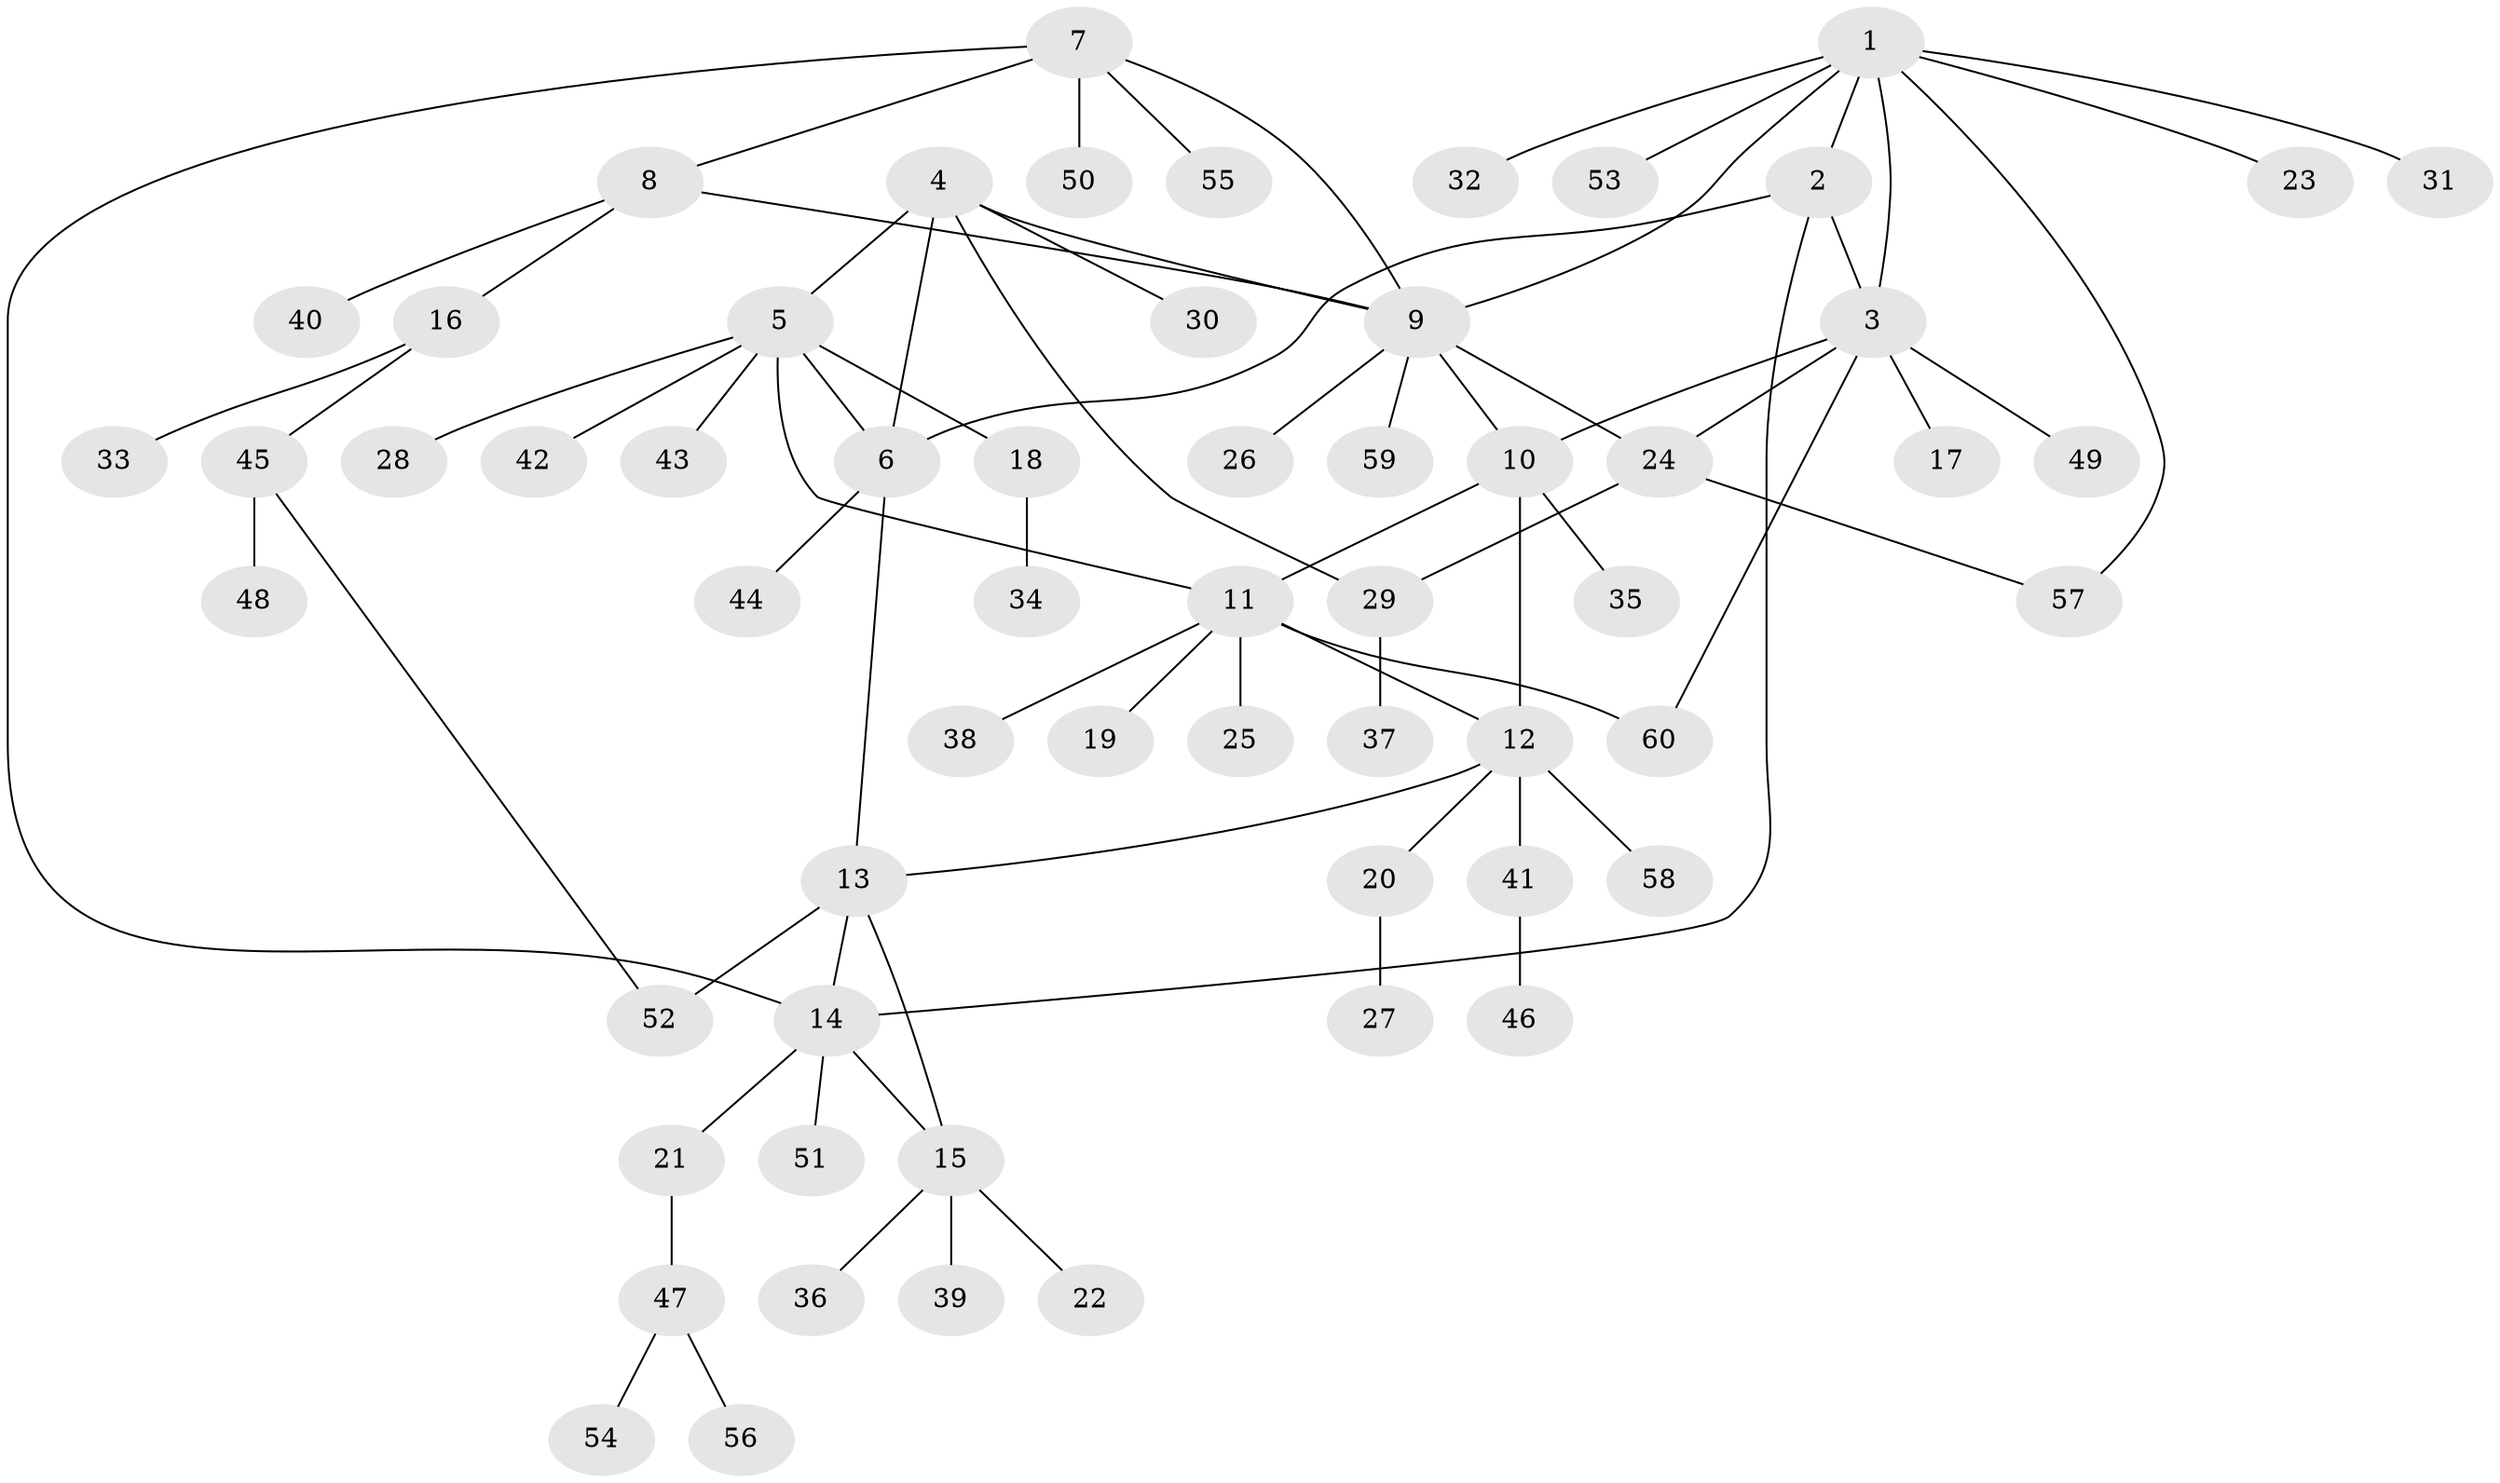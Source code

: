 // coarse degree distribution, {1: 0.7222222222222222, 2: 0.16666666666666666, 9: 0.05555555555555555, 8: 0.05555555555555555}
// Generated by graph-tools (version 1.1) at 2025/58/03/04/25 21:58:48]
// undirected, 60 vertices, 75 edges
graph export_dot {
graph [start="1"]
  node [color=gray90,style=filled];
  1;
  2;
  3;
  4;
  5;
  6;
  7;
  8;
  9;
  10;
  11;
  12;
  13;
  14;
  15;
  16;
  17;
  18;
  19;
  20;
  21;
  22;
  23;
  24;
  25;
  26;
  27;
  28;
  29;
  30;
  31;
  32;
  33;
  34;
  35;
  36;
  37;
  38;
  39;
  40;
  41;
  42;
  43;
  44;
  45;
  46;
  47;
  48;
  49;
  50;
  51;
  52;
  53;
  54;
  55;
  56;
  57;
  58;
  59;
  60;
  1 -- 2;
  1 -- 3;
  1 -- 9;
  1 -- 23;
  1 -- 31;
  1 -- 32;
  1 -- 53;
  1 -- 57;
  2 -- 3;
  2 -- 6;
  2 -- 14;
  3 -- 10;
  3 -- 17;
  3 -- 24;
  3 -- 49;
  3 -- 60;
  4 -- 5;
  4 -- 6;
  4 -- 9;
  4 -- 29;
  4 -- 30;
  5 -- 6;
  5 -- 11;
  5 -- 18;
  5 -- 28;
  5 -- 42;
  5 -- 43;
  6 -- 13;
  6 -- 44;
  7 -- 8;
  7 -- 9;
  7 -- 14;
  7 -- 50;
  7 -- 55;
  8 -- 9;
  8 -- 16;
  8 -- 40;
  9 -- 10;
  9 -- 24;
  9 -- 26;
  9 -- 59;
  10 -- 11;
  10 -- 12;
  10 -- 35;
  11 -- 12;
  11 -- 19;
  11 -- 25;
  11 -- 38;
  11 -- 60;
  12 -- 13;
  12 -- 20;
  12 -- 41;
  12 -- 58;
  13 -- 14;
  13 -- 15;
  13 -- 52;
  14 -- 15;
  14 -- 21;
  14 -- 51;
  15 -- 22;
  15 -- 36;
  15 -- 39;
  16 -- 33;
  16 -- 45;
  18 -- 34;
  20 -- 27;
  21 -- 47;
  24 -- 29;
  24 -- 57;
  29 -- 37;
  41 -- 46;
  45 -- 48;
  45 -- 52;
  47 -- 54;
  47 -- 56;
}
